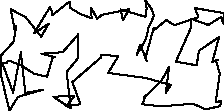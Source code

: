 unitsize(0.001cm);
draw((1380,939)--(1393,1368));
draw((1393,1368)--(1115,1052));
draw((1115,1052)--(742,1025));
draw((742,1025)--(984,965));
draw((984,965)--(938,955));
draw((938,955)--(839,620));
draw((839,620)--(611,673));
draw((611,673)--(376,825));
draw((376,825)--(161,906));
draw((161,906)--(123,862));
draw((123,862)--(53,857));
draw((53,857)--(241,341));
draw((241,341)--(378,1048));
draw((378,1048)--(457,334));
draw((457,334)--(776,392));
draw((776,392)--(327,265));
draw((327,265)--(178,24));
draw((178,24)--(19,674));
draw((19,674)--(22,987));
draw((22,987)--(252,1240));
draw((252,1240)--(298,1513));
draw((298,1513)--(274,1420));
draw((274,1420)--(198,1810));
draw((198,1810)--(463,1670));
draw((463,1670)--(738,1325));
draw((738,1325)--(872,1559));
draw((872,1559)--(611,1384));
draw((611,1384)--(890,1846));
draw((890,1846)--(929,1766));
draw((929,1766)--(928,1700));
draw((928,1700)--(1234,1946));
draw((1234,1946)--(1247,1945));
draw((1247,1945)--(1251,1832));
draw((1251,1832)--(1424,1728));
draw((1424,1728)--(1625,1651));
draw((1625,1651)--(1621,1830));
draw((1621,1830)--(1724,1642));
draw((1724,1642)--(1807,1711));
draw((1807,1711)--(2290,1810));
draw((2290,1810)--(2178,1619));
draw((2178,1619)--(2139,1806));
draw((2139,1806)--(2576,1676));
draw((2576,1676)--(2597,1830));
draw((2597,1830)--(2573,1969));
draw((2573,1969)--(2678,1825));
draw((2678,1825)--(2728,1698));
draw((2728,1698)--(2628,1479));
draw((2628,1479)--(2586,1286));
draw((2586,1286)--(2421,1007));
draw((2421,1007)--(2482,1183));
draw((2482,1183)--(2599,901));
draw((2599,901)--(2574,946));
draw((2574,946)--(2721,1482));
draw((2721,1482)--(2716,1432));
draw((2716,1432)--(2945,1622));
draw((2945,1622)--(2961,1605));
draw((2961,1605)--(3085,1528));
draw((3085,1528)--(3510,1671));
draw((3510,1671)--(3447,1830));
draw((3447,1830)--(3955,1743));
draw((3955,1743)--(3950,1558));
draw((3950,1558)--(3911,1673));
draw((3911,1673)--(3683,1533));
draw((3683,1533)--(3373,1646));
draw((3373,1646)--(3384,1498));
draw((3384,1498)--(3113,885));
draw((3113,885)--(3479,821));
draw((3479,821)--(3520,1079));
draw((3520,1079)--(3874,1318));
draw((3874,1318)--(3756,882));
draw((3756,882)--(3854,923));
draw((3854,923)--(3822,899));
draw((3822,899)--(3888,666));
draw((3888,666)--(3875,598));
draw((3875,598)--(3815,169));
draw((3815,169)--(3913,192));
draw((3913,192)--(3893,102));
draw((3893,102)--(3640,43));
draw((3640,43)--(3416,143));
draw((3416,143)--(2848,96));
draw((2848,96)--(2519,135));
draw((2519,135)--(2588,302));
draw((2588,302)--(2542,236));
draw((2542,236)--(2863,558));
draw((2863,558)--(2991,792));
draw((2991,792)--(2936,337));
draw((2936,337)--(3022,474));
draw((3022,474)--(2573,599));
draw((2573,599)--(1917,687));
draw((1917,687)--(2097,981));
draw((2097,981)--(1787,1009));
draw((1787,1009)--(1795,962));
draw((1795,962)--(1286,525));
draw((1286,525)--(1429,134));
draw((1429,134)--(1178,100));
draw((1178,100)--(1323,280));
draw((1323,280)--(953,268));
draw((953,268)--(1256,61));
draw((1256,61)--(1187,706));
draw((1187,706)--(1380,939));
